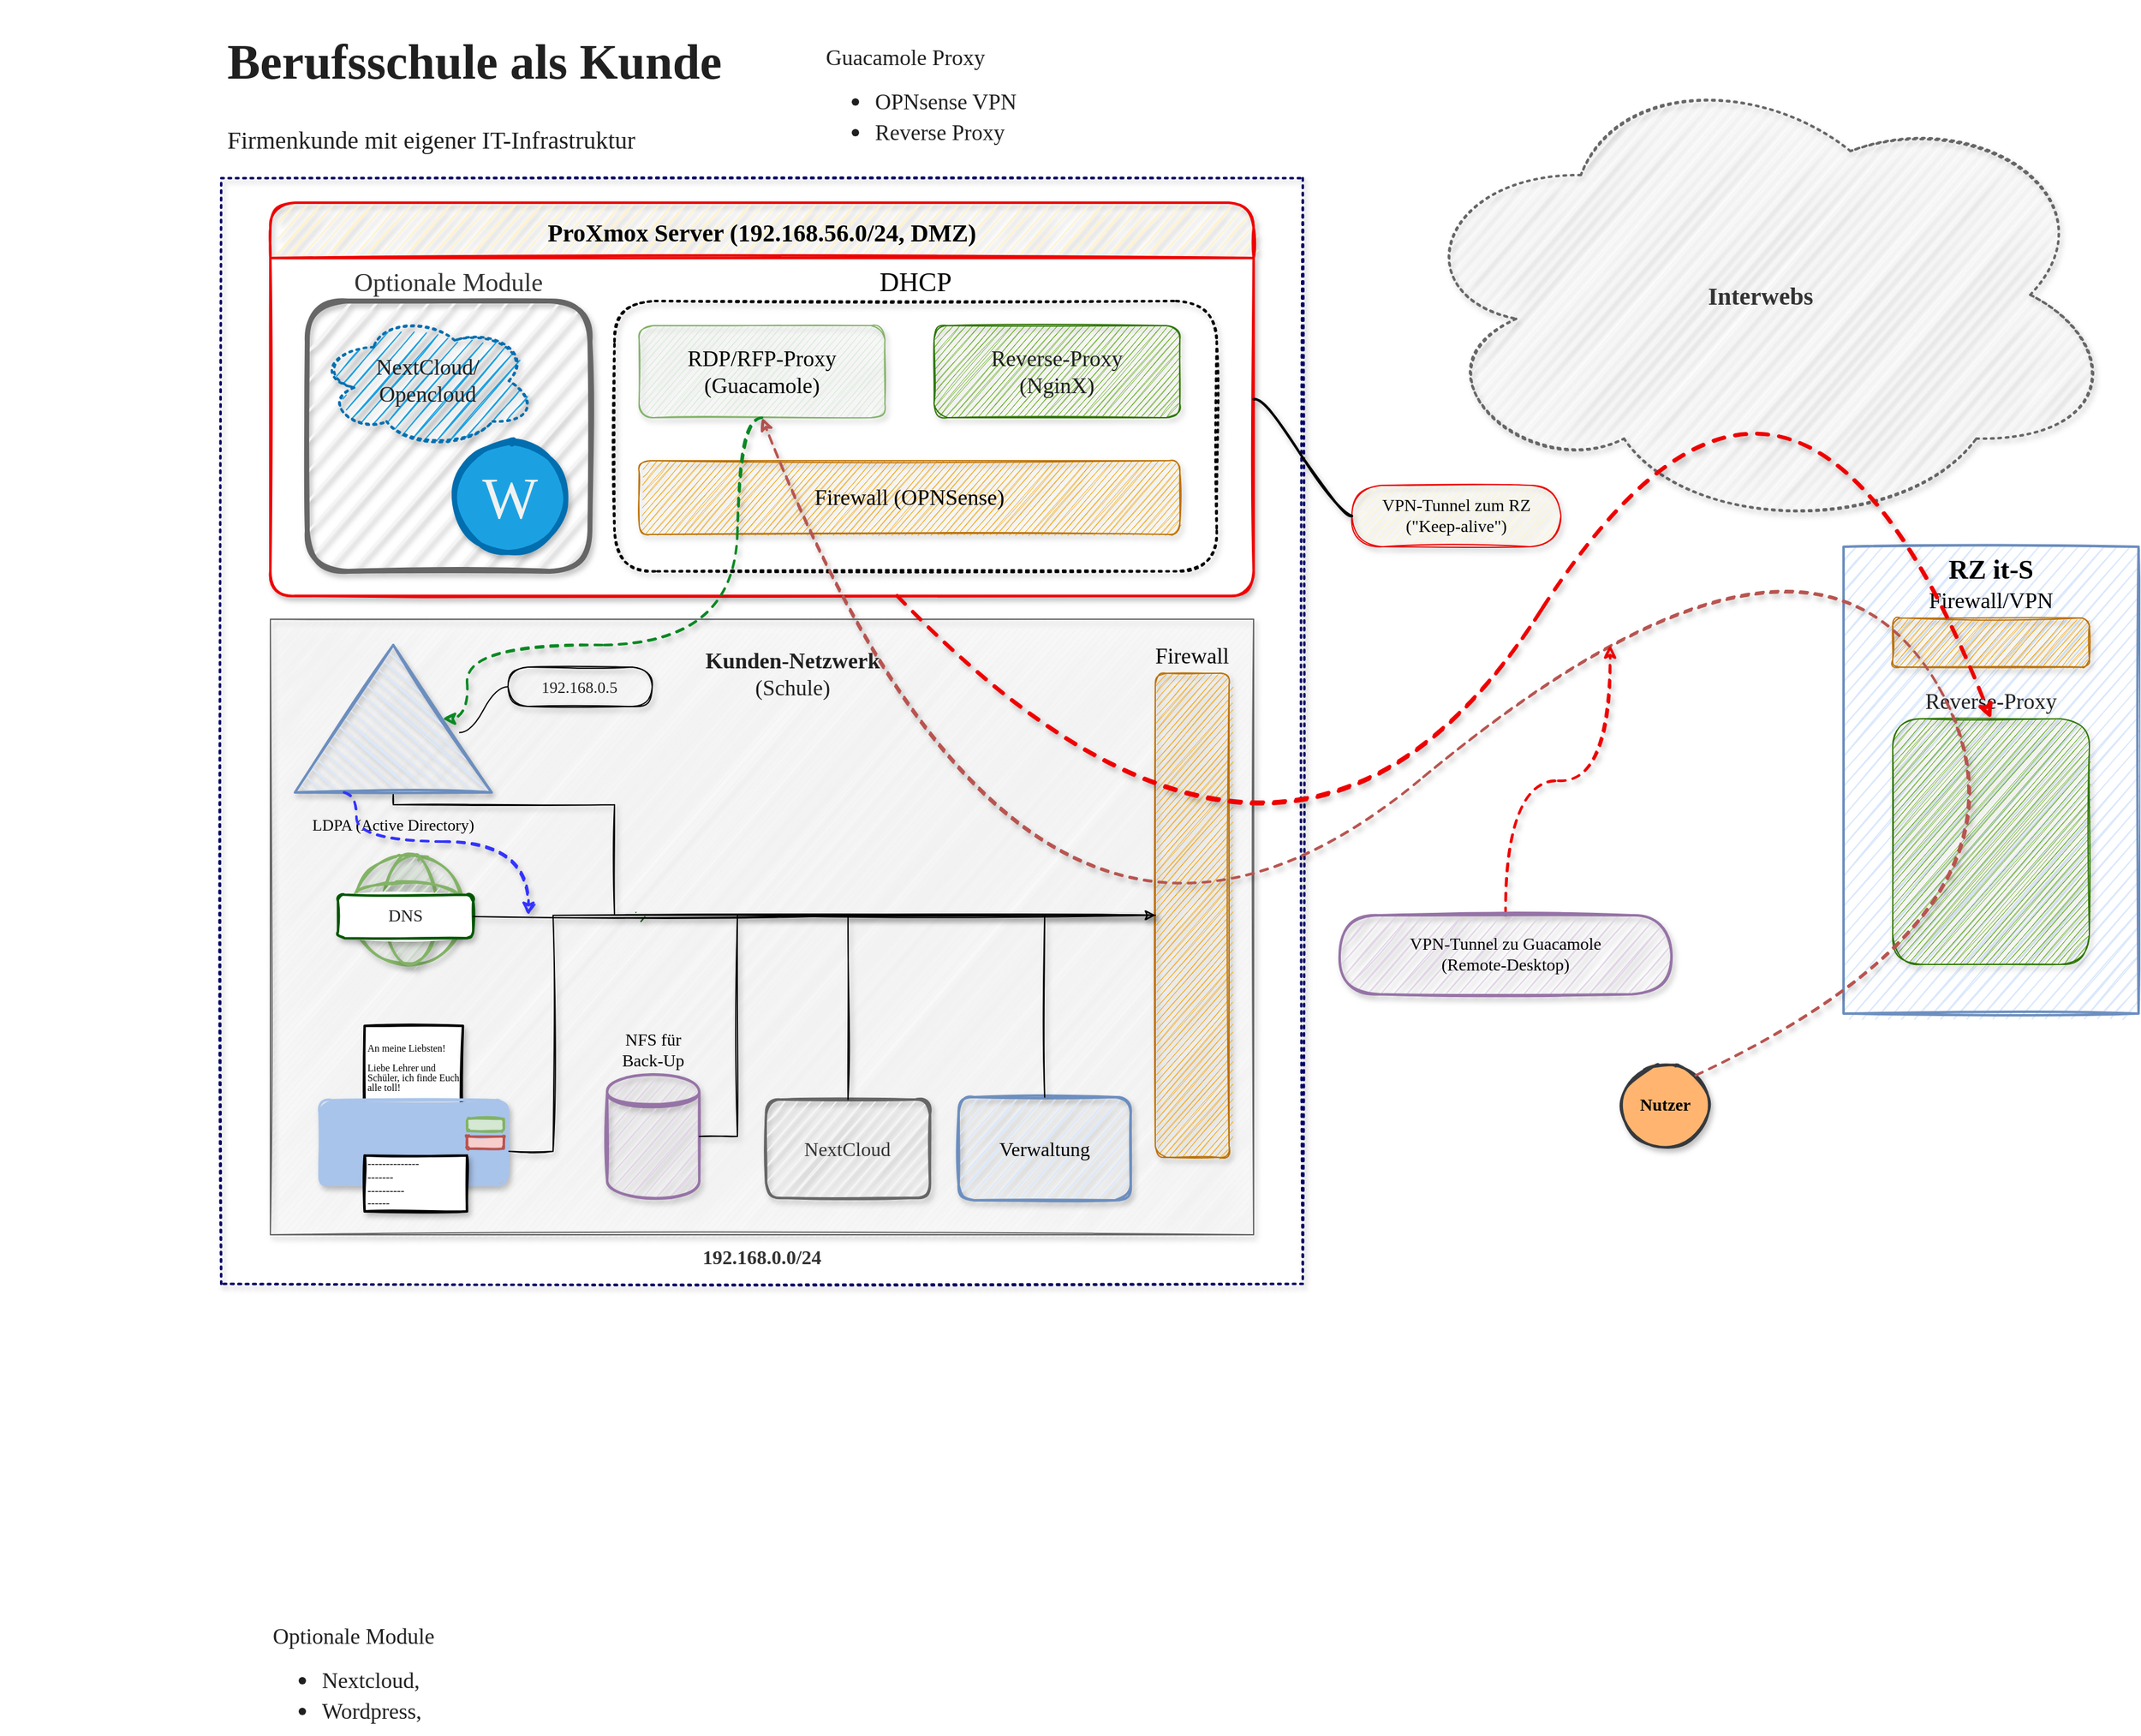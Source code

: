 <mxfile version="16.5.1" type="device"><diagram id="k5o2oc6fLNbR87hNRbv-" name="Seite-1"><mxGraphModel dx="2664" dy="2311" grid="1" gridSize="10" guides="1" tooltips="1" connect="1" arrows="1" fold="1" page="1" pageScale="1" pageWidth="827" pageHeight="1169" math="0" shadow="0"><root><mxCell id="0"/><mxCell id="1" parent="0"/><mxCell id="sFXTlv9M6nC-xdetFnB8-15" value="" style="rounded=0;whiteSpace=wrap;html=1;shadow=1;glass=0;dashed=1;dashPattern=1 2;sketch=1;fontFamily=Comic Sans MS;fontSize=18;fontColor=#202020;strokeColor=#000066;strokeWidth=2;fillColor=none;" parent="1" vertex="1"><mxGeometry x="40" y="-1020" width="880" height="900" as="geometry"/></mxCell><mxCell id="sFXTlv9M6nC-xdetFnB8-27" value="192.168.0.0/24" style="whiteSpace=wrap;html=1;rounded=0;arcSize=50;align=center;verticalAlign=top;strokeWidth=1;autosize=1;spacing=4;treeFolding=1;treeMoving=1;newEdgeStyle={&quot;edgeStyle&quot;:&quot;entityRelationEdgeStyle&quot;,&quot;startArrow&quot;:&quot;none&quot;,&quot;endArrow&quot;:&quot;none&quot;,&quot;segment&quot;:10,&quot;curved&quot;:1};shadow=1;glass=0;labelBackgroundColor=none;labelBorderColor=none;sketch=1;fillStyle=hachure;fontFamily=Comic Sans MS;fontSize=16;fontColor=#333333;fillColor=#F1f1f1;fontStyle=1;strokeColor=#666666;labelPosition=center;verticalLabelPosition=bottom;" parent="1" vertex="1"><mxGeometry x="80" y="-661" width="800" height="501" as="geometry"/></mxCell><mxCell id="ackbEZV_6d3Q8-9Vv2N4-1" value="ProXmox Server (192.168.56.0/24, DMZ)" style="swimlane;rounded=1;shadow=1;sketch=1;fillColor=#fff2cc;strokeColor=#EE0000;strokeWidth=2;fontFamily=Comic Sans MS;fontSize=20;startSize=45;fontStyle=1;labelPosition=center;verticalLabelPosition=middle;align=center;verticalAlign=middle;swimlaneFillColor=default;" parent="1" vertex="1"><mxGeometry x="80" y="-1000" width="800" height="320" as="geometry"/></mxCell><mxCell id="sFXTlv9M6nC-xdetFnB8-11" value="&lt;br style=&quot;font-size: 22px;&quot;&gt;&lt;br style=&quot;font-size: 22px;&quot;&gt;&lt;br style=&quot;font-size: 22px;&quot;&gt;&lt;br style=&quot;font-size: 22px;&quot;&gt;DHCP" style="rounded=1;whiteSpace=wrap;html=1;shadow=1;glass=0;dashed=1;dashPattern=1 2;sketch=1;fontFamily=Comic Sans MS;fontSize=22;strokeWidth=2;fillColor=none;verticalAlign=bottom;labelPosition=center;verticalLabelPosition=top;align=center;" parent="ackbEZV_6d3Q8-9Vv2N4-1" vertex="1"><mxGeometry x="280" y="80" width="490" height="220" as="geometry"/></mxCell><mxCell id="sFXTlv9M6nC-xdetFnB8-1" value="&lt;font style=&quot;font-size: 18px&quot;&gt;RDP/RFP-Proxy&lt;br&gt;(Guacamole)&lt;br style=&quot;font-size: 18px&quot;&gt;&lt;/font&gt;" style="rounded=1;whiteSpace=wrap;html=1;shadow=1;glass=0;sketch=1;strokeColor=#82b366;fontFamily=Comic Sans MS;fontSize=18;fillColor=#d5e8d4;" parent="ackbEZV_6d3Q8-9Vv2N4-1" vertex="1"><mxGeometry x="300" y="100" width="200" height="75" as="geometry"/></mxCell><mxCell id="sFXTlv9M6nC-xdetFnB8-2" value="&lt;font style=&quot;font-size: 18px&quot;&gt;Reverse-Proxy&lt;br&gt;(NginX)&lt;br style=&quot;font-size: 18px&quot;&gt;&lt;/font&gt;" style="rounded=1;whiteSpace=wrap;html=1;shadow=1;glass=0;sketch=1;strokeColor=#2D7600;fontFamily=Comic Sans MS;fontSize=18;fillColor=#60a917;fontColor=#202020;" parent="ackbEZV_6d3Q8-9Vv2N4-1" vertex="1"><mxGeometry x="540" y="100" width="200" height="75" as="geometry"/></mxCell><mxCell id="sFXTlv9M6nC-xdetFnB8-69" value="&lt;font style=&quot;font-size: 21px;&quot;&gt;Optionale Module&lt;/font&gt;" style="rounded=1;whiteSpace=wrap;html=1;shadow=1;glass=0;labelBackgroundColor=none;labelBorderColor=none;sketch=1;fillStyle=hachure;fontFamily=Comic Sans MS;fontSize=21;strokeColor=#666666;strokeWidth=4;fillColor=#f5f5f5;fontColor=#333333;labelPosition=center;verticalLabelPosition=top;align=center;verticalAlign=bottom;" parent="ackbEZV_6d3Q8-9Vv2N4-1" vertex="1"><mxGeometry x="30" y="80" width="230" height="220" as="geometry"/></mxCell><mxCell id="sFXTlv9M6nC-xdetFnB8-6" value="&lt;font style=&quot;font-size: 18px&quot;&gt;Firewall&amp;nbsp;(OPNSense)&lt;br style=&quot;font-size: 18px&quot;&gt;&lt;/font&gt;" style="rounded=1;whiteSpace=wrap;html=1;shadow=1;glass=0;sketch=1;strokeColor=#BD7000;fontFamily=Comic Sans MS;fontSize=18;fillColor=#f0a30a;fontColor=#000000;" parent="ackbEZV_6d3Q8-9Vv2N4-1" vertex="1"><mxGeometry x="300" y="210" width="440" height="60" as="geometry"/></mxCell><mxCell id="sFXTlv9M6nC-xdetFnB8-12" value="&lt;font color=&quot;#202020&quot;&gt;NextCloud/&lt;br&gt;Opencloud&lt;br&gt;&lt;/font&gt;" style="ellipse;shape=cloud;whiteSpace=wrap;html=1;shadow=1;glass=0;dashed=1;dashPattern=1 2;sketch=1;fontFamily=Comic Sans MS;fontSize=18;strokeColor=#006EAF;strokeWidth=2;fillColor=#1ba1e2;fontColor=#ffffff;" parent="ackbEZV_6d3Q8-9Vv2N4-1" vertex="1"><mxGeometry x="40" y="90" width="176" height="110" as="geometry"/></mxCell><mxCell id="sFXTlv9M6nC-xdetFnB8-68" value="&lt;font style=&quot;font-size: 48px&quot; color=&quot;#f1f1f1&quot;&gt;W&lt;/font&gt;" style="ellipse;whiteSpace=wrap;html=1;aspect=fixed;rounded=0;shadow=1;glass=0;labelBackgroundColor=none;labelBorderColor=none;sketch=1;fillStyle=solid;fontFamily=Comic Sans MS;fontSize=18;fontColor=#ffffff;strokeColor=#006EAF;strokeWidth=4;fillColor=#1ba1e2;" parent="ackbEZV_6d3Q8-9Vv2N4-1" vertex="1"><mxGeometry x="150" y="195" width="90" height="90" as="geometry"/></mxCell><mxCell id="ackbEZV_6d3Q8-9Vv2N4-2" value="&lt;font face=&quot;Comic Sans MS&quot; size=&quot;1&quot;&gt;&lt;b style=&quot;font-size: 20px&quot;&gt;Interwebs&lt;/b&gt;&lt;/font&gt;" style="ellipse;shape=cloud;whiteSpace=wrap;html=1;rounded=1;shadow=1;sketch=1;fillColor=#f5f5f5;strokeColor=#666666;fontColor=#333333;strokeWidth=2;dashed=1;dashPattern=1 2;" parent="1" vertex="1"><mxGeometry x="1000" y="-1120" width="585" height="390" as="geometry"/></mxCell><mxCell id="sFXTlv9M6nC-xdetFnB8-16" value="&lt;font style=&quot;font-size: 18px;&quot;&gt;Kunden-Netzwerk&lt;span style=&quot;font-weight: normal; font-size: 18px;&quot;&gt;&lt;br style=&quot;font-size: 18px;&quot;&gt;(Schule)&lt;/span&gt;&lt;br style=&quot;font-size: 18px;&quot;&gt;&lt;/font&gt;" style="text;html=1;strokeColor=none;fillColor=none;align=center;verticalAlign=middle;whiteSpace=wrap;rounded=0;shadow=1;glass=0;dashed=1;dashPattern=1 2;sketch=1;fontFamily=Comic Sans MS;fontSize=18;fontColor=#202020;fontStyle=1" parent="1" vertex="1"><mxGeometry x="405" y="-650" width="200" height="68" as="geometry"/></mxCell><mxCell id="sFXTlv9M6nC-xdetFnB8-18" value="&lt;h1&gt;Berufsschule als Kunde&lt;/h1&gt;&lt;p&gt;Firmenkunde mit eigener IT-Infrastruktur&lt;/p&gt;" style="text;html=1;strokeColor=none;fillColor=none;spacing=5;spacingTop=-10;whiteSpace=wrap;overflow=hidden;rounded=0;shadow=0;glass=0;dashed=1;dashPattern=1 2;sketch=1;fontFamily=Comic Sans MS;fontSize=20;fontColor=#202020;verticalAlign=middle;labelBorderColor=none;labelBackgroundColor=none;" parent="1" vertex="1"><mxGeometry x="40" y="-1160" width="490" height="130" as="geometry"/></mxCell><mxCell id="sFXTlv9M6nC-xdetFnB8-19" value="&lt;b&gt;&lt;font style=&quot;font-size: 22px ; line-height: 1&quot;&gt;RZ it-S&lt;/font&gt;&lt;/b&gt;" style="rounded=0;whiteSpace=wrap;html=1;shadow=0;glass=0;labelBackgroundColor=none;labelBorderColor=none;sketch=1;fontFamily=Comic Sans MS;fontSize=20;strokeWidth=2;labelPosition=center;verticalLabelPosition=middle;align=center;verticalAlign=top;fillColor=#dae8fc;strokeColor=#6c8ebf;" parent="1" vertex="1"><mxGeometry x="1360" y="-720" width="240" height="380" as="geometry"/></mxCell><mxCell id="sFXTlv9M6nC-xdetFnB8-20" value="&lt;font style=&quot;font-size: 18px&quot;&gt;Firewall/VPN&lt;br style=&quot;font-size: 18px&quot;&gt;&lt;/font&gt;" style="rounded=1;whiteSpace=wrap;html=1;shadow=1;glass=0;sketch=1;strokeColor=#BD7000;fontFamily=Comic Sans MS;fontSize=18;fillColor=#f0a30a;fontColor=#000000;labelPosition=center;verticalLabelPosition=top;align=center;verticalAlign=bottom;" parent="1" vertex="1"><mxGeometry x="1400" y="-662" width="160" height="40" as="geometry"/></mxCell><mxCell id="sFXTlv9M6nC-xdetFnB8-22" value="&lt;font style=&quot;font-size: 18px&quot;&gt;&lt;font color=&quot;#202020&quot;&gt;Reverse-Proxy&lt;/font&gt;&lt;br style=&quot;font-size: 18px&quot;&gt;&lt;/font&gt;" style="rounded=1;whiteSpace=wrap;html=1;shadow=1;glass=0;sketch=1;strokeColor=#2D7600;fontFamily=Comic Sans MS;fontSize=18;fillColor=#60a917;labelPosition=center;verticalLabelPosition=top;align=center;verticalAlign=bottom;fontColor=#ffffff;" parent="1" vertex="1"><mxGeometry x="1400" y="-580" width="160" height="200" as="geometry"/></mxCell><mxCell id="sFXTlv9M6nC-xdetFnB8-67" style="edgeStyle=orthogonalEdgeStyle;rounded=0;sketch=1;orthogonalLoop=1;jettySize=auto;html=1;shadow=1;fontFamily=Comic Sans MS;fontSize=9;fontColor=#202020;" parent="1" source="sFXTlv9M6nC-xdetFnB8-24" target="sFXTlv9M6nC-xdetFnB8-47" edge="1"><mxGeometry relative="1" as="geometry"><Array as="points"><mxPoint x="180" y="-510"/><mxPoint x="360" y="-510"/><mxPoint x="360" y="-420"/></Array></mxGeometry></mxCell><mxCell id="sFXTlv9M6nC-xdetFnB8-24" value="&lt;p style=&quot;line-height: 1 ; font-size: 13px&quot;&gt;LDPA (Active Directory)&lt;/p&gt;" style="triangle;whiteSpace=wrap;html=1;rounded=0;shadow=1;glass=0;labelBackgroundColor=none;labelBorderColor=none;sketch=1;fontFamily=Comic Sans MS;fontSize=16;strokeColor=#6c8ebf;strokeWidth=2;fillColor=#dae8fc;direction=north;fillStyle=hachure;labelPosition=center;verticalLabelPosition=bottom;align=center;verticalAlign=top;fontStyle=0" parent="1" vertex="1"><mxGeometry x="100" y="-640" width="160" height="120" as="geometry"/></mxCell><mxCell id="sFXTlv9M6nC-xdetFnB8-25" value="192.168.0.5" style="whiteSpace=wrap;html=1;rounded=1;arcSize=50;align=center;verticalAlign=middle;strokeWidth=1;autosize=1;spacing=4;treeFolding=1;treeMoving=1;newEdgeStyle={&quot;edgeStyle&quot;:&quot;entityRelationEdgeStyle&quot;,&quot;startArrow&quot;:&quot;none&quot;,&quot;endArrow&quot;:&quot;none&quot;,&quot;segment&quot;:10,&quot;curved&quot;:1};shadow=1;glass=0;labelBackgroundColor=none;labelBorderColor=none;sketch=1;fillStyle=hachure;fontFamily=Comic Sans MS;fontSize=13;fontColor=#202020;fillColor=none;" parent="1" vertex="1"><mxGeometry x="273.33" y="-622" width="117.33" height="32" as="geometry"/></mxCell><mxCell id="sFXTlv9M6nC-xdetFnB8-26" value="" style="edgeStyle=entityRelationEdgeStyle;startArrow=none;endArrow=none;segment=10;curved=1;rounded=0;fontFamily=Comic Sans MS;fontSize=13;fontColor=#202020;exitX=0.406;exitY=0.835;exitDx=0;exitDy=0;exitPerimeter=0;" parent="1" source="sFXTlv9M6nC-xdetFnB8-24" target="sFXTlv9M6nC-xdetFnB8-25" edge="1"><mxGeometry relative="1" as="geometry"><mxPoint x="540" y="-510" as="sourcePoint"/></mxGeometry></mxCell><mxCell id="sFXTlv9M6nC-xdetFnB8-34" value="Verwaltung" style="whiteSpace=wrap;html=1;align=center;verticalAlign=middle;treeFolding=1;treeMoving=1;rounded=1;shadow=1;glass=0;labelBackgroundColor=none;labelBorderColor=none;sketch=1;fillStyle=auto;fontFamily=Comic Sans MS;fontSize=16;strokeColor=#6c8ebf;strokeWidth=2;fillColor=#dae8fc;" parent="1" vertex="1"><mxGeometry x="640" y="-272" width="140" height="84" as="geometry"/></mxCell><mxCell id="sFXTlv9M6nC-xdetFnB8-35" value="NextCloud" style="whiteSpace=wrap;html=1;align=center;verticalAlign=middle;treeFolding=1;treeMoving=1;rounded=1;shadow=1;glass=0;labelBackgroundColor=none;labelBorderColor=none;sketch=1;fillStyle=hachure;fontFamily=Comic Sans MS;fontSize=16;fontColor=#333333;strokeColor=#666666;strokeWidth=2;fillColor=#f5f5f5;" parent="1" vertex="1"><mxGeometry x="483.34" y="-270" width="133.33" height="80" as="geometry"/></mxCell><mxCell id="sFXTlv9M6nC-xdetFnB8-39" value="" style="group" parent="1" vertex="1" connectable="0"><mxGeometry x="-140" y="-480.5" width="400" height="520.5" as="geometry"/></mxCell><mxCell id="sFXTlv9M6nC-xdetFnB8-45" value="" style="group" parent="sFXTlv9M6nC-xdetFnB8-39" vertex="1" connectable="0"><mxGeometry x="275" y="11.167" width="125" height="509.333" as="geometry"/></mxCell><mxCell id="sFXTlv9M6nC-xdetFnB8-37" value="" style="ellipse;whiteSpace=wrap;html=1;aspect=fixed;rounded=0;shadow=1;glass=0;labelBackgroundColor=none;labelBorderColor=none;sketch=1;fillStyle=hachure;fontFamily=Comic Sans MS;fontSize=14;strokeColor=#82b366;strokeWidth=2;fillColor=#d5e8d4;container=0;" parent="sFXTlv9M6nC-xdetFnB8-45" vertex="1"><mxGeometry x="12.5" width="89.333" height="89.333" as="geometry"/></mxCell><mxCell id="sFXTlv9M6nC-xdetFnB8-38" value="" style="ellipse;whiteSpace=wrap;html=1;rounded=0;shadow=1;glass=0;labelBackgroundColor=none;labelBorderColor=none;sketch=1;fillStyle=hachure;fontFamily=Comic Sans MS;fontSize=14;strokeColor=#82b366;strokeWidth=2;fillColor=#d5e8d4;container=0;" parent="sFXTlv9M6nC-xdetFnB8-45" vertex="1"><mxGeometry x="37.5" width="42.5" height="89.33" as="geometry"/></mxCell><mxCell id="sFXTlv9M6nC-xdetFnB8-41" value="" style="ellipse;whiteSpace=wrap;html=1;rounded=0;shadow=1;glass=0;labelBackgroundColor=none;labelBorderColor=none;sketch=1;fillStyle=hachure;fontFamily=Comic Sans MS;fontSize=14;strokeColor=#82b366;strokeWidth=2;fillColor=#d5e8d4;container=0;" parent="sFXTlv9M6nC-xdetFnB8-45" vertex="1"><mxGeometry x="12.5" y="22.33" width="87.5" height="27.67" as="geometry"/></mxCell><mxCell id="sFXTlv9M6nC-xdetFnB8-43" value="&lt;font color=&quot;#202020&quot;&gt;DNS&lt;/font&gt;" style="rounded=1;whiteSpace=wrap;html=1;shadow=1;glass=0;labelBackgroundColor=none;labelBorderColor=none;sketch=1;fillStyle=auto;fontFamily=Comic Sans MS;fontSize=14;strokeWidth=2;fillColor=default;strokeColor=#005700;fontColor=#ffffff;container=0;" parent="sFXTlv9M6nC-xdetFnB8-45" vertex="1"><mxGeometry y="32.59" width="110" height="35.33" as="geometry"/></mxCell><mxCell id="sFXTlv9M6nC-xdetFnB8-47" value="&lt;font style=&quot;font-size: 18px;&quot;&gt;Firewall&lt;br style=&quot;font-size: 18px;&quot;&gt;&lt;/font&gt;" style="rounded=1;whiteSpace=wrap;html=1;shadow=1;glass=0;sketch=1;strokeColor=#BD7000;fontFamily=Comic Sans MS;fontSize=18;fillColor=#f0a30a;fontColor=#000000;labelPosition=center;verticalLabelPosition=top;align=center;verticalAlign=bottom;fontStyle=0" parent="1" vertex="1"><mxGeometry x="800" y="-617" width="60" height="394" as="geometry"/></mxCell><mxCell id="sFXTlv9M6nC-xdetFnB8-36" value="&lt;span&gt;NFS für Back-Up&lt;/span&gt;" style="shape=datastore;whiteSpace=wrap;html=1;rounded=0;shadow=1;glass=0;labelBackgroundColor=none;labelBorderColor=none;sketch=1;fillStyle=hachure;fontFamily=Comic Sans MS;fontSize=14;strokeColor=#9673a6;strokeWidth=2;fillColor=#e1d5e7;labelPosition=center;verticalLabelPosition=top;align=center;verticalAlign=bottom;" parent="1" vertex="1"><mxGeometry x="354" y="-290" width="75" height="100" as="geometry"/></mxCell><mxCell id="sFXTlv9M6nC-xdetFnB8-46" value="Nutzer" style="ellipse;whiteSpace=wrap;html=1;strokeWidth=2;fillWeight=2;hachureGap=8;fillColor=#FFB570;fillStyle=solid;sketch=1;rounded=0;shadow=1;glass=0;labelBackgroundColor=none;labelBorderColor=none;fontFamily=Comic Sans MS;fontSize=14;strokeColor=#36393d;fontStyle=1" parent="1" vertex="1"><mxGeometry x="1180" y="-300" width="70" height="70" as="geometry"/></mxCell><mxCell id="sFXTlv9M6nC-xdetFnB8-54" value="" style="group;labelPosition=center;verticalLabelPosition=top;align=center;verticalAlign=bottom;" parent="1" vertex="1" connectable="0"><mxGeometry x="120.0" y="-330" width="153.33" height="151" as="geometry"/></mxCell><mxCell id="sFXTlv9M6nC-xdetFnB8-51" value="&lt;p style=&quot;line-height: 1&quot;&gt;An meine Liebsten!&lt;/p&gt;&lt;p style=&quot;line-height: 1&quot;&gt;Liebe Lehrer und Schüler, ich finde Euch alle toll!&lt;/p&gt;&lt;p style=&quot;line-height: 1&quot;&gt;&lt;br&gt;Euer Arthur&lt;/p&gt;" style="rounded=0;whiteSpace=wrap;shadow=1;glass=0;labelBackgroundColor=none;labelBorderColor=none;sketch=1;fillStyle=solid;fontFamily=Comic Sans MS;fontSize=8;strokeWidth=2;align=left;verticalAlign=top;labelPosition=center;verticalLabelPosition=middle;textDirection=ltr;html=1;" parent="sFXTlv9M6nC-xdetFnB8-54" vertex="1"><mxGeometry x="36.67" width="80" height="100" as="geometry"/></mxCell><mxCell id="sFXTlv9M6nC-xdetFnB8-48" value="" style="rounded=1;whiteSpace=wrap;html=1;shadow=1;glass=0;labelBackgroundColor=none;labelBorderColor=none;sketch=1;fillStyle=solid;fontFamily=Comic Sans MS;fontSize=18;strokeColor=#A9C4EB;strokeWidth=2;fillColor=#A9C4EB;verticalAlign=top;" parent="sFXTlv9M6nC-xdetFnB8-54" vertex="1"><mxGeometry y="60.5" width="153.33" height="69" as="geometry"/></mxCell><mxCell id="sFXTlv9M6nC-xdetFnB8-49" value="" style="rounded=1;whiteSpace=wrap;html=1;shadow=0;glass=0;labelBackgroundColor=none;labelBorderColor=none;sketch=1;fillStyle=solid;fontFamily=Comic Sans MS;fontSize=18;strokeColor=#82b366;strokeWidth=2;fillColor=#d5e8d4;" parent="sFXTlv9M6nC-xdetFnB8-54" vertex="1"><mxGeometry x="120" y="75.5" width="30" height="10" as="geometry"/></mxCell><mxCell id="sFXTlv9M6nC-xdetFnB8-50" value="" style="rounded=1;whiteSpace=wrap;html=1;shadow=0;glass=0;labelBackgroundColor=none;labelBorderColor=none;sketch=1;fillStyle=solid;fontFamily=Comic Sans MS;fontSize=18;strokeColor=#b85450;strokeWidth=2;fillColor=#f8cecc;" parent="sFXTlv9M6nC-xdetFnB8-54" vertex="1"><mxGeometry x="120" y="90" width="30" height="10" as="geometry"/></mxCell><mxCell id="sFXTlv9M6nC-xdetFnB8-53" value="--------------&lt;br style=&quot;font-size: 9px;&quot;&gt;-------&lt;br style=&quot;font-size: 9px;&quot;&gt;----------&lt;br style=&quot;font-size: 9px;&quot;&gt;&lt;div style=&quot;font-size: 9px;&quot;&gt;&lt;span style=&quot;font-size: 9px;&quot;&gt;------&lt;/span&gt;&lt;/div&gt;" style="rounded=0;whiteSpace=wrap;html=1;shadow=1;glass=0;labelBackgroundColor=none;labelBorderColor=none;sketch=1;fillStyle=solid;fontFamily=Comic Sans MS;fontSize=9;strokeWidth=2;align=left;" parent="sFXTlv9M6nC-xdetFnB8-54" vertex="1"><mxGeometry x="36.67" y="105.5" width="83.33" height="45.5" as="geometry"/></mxCell><mxCell id="sFXTlv9M6nC-xdetFnB8-57" value="" style="edgeStyle=orthogonalEdgeStyle;startArrow=none;endArrow=none;rounded=0;targetPortConstraint=eastwest;sourcePortConstraint=northsouth;fontFamily=Comic Sans MS;fontSize=16;fontColor=#202020;entryX=1.005;entryY=0.603;entryDx=0;entryDy=0;sketch=1;shadow=1;entryPerimeter=0;" parent="1" target="sFXTlv9M6nC-xdetFnB8-48" edge="1"><mxGeometry relative="1" as="geometry"><mxPoint x="800" y="-420" as="sourcePoint"/><mxPoint x="490" y="-458.0" as="targetPoint"/><Array as="points"><mxPoint x="310" y="-420"/><mxPoint x="310" y="-228"/></Array></mxGeometry></mxCell><mxCell id="sFXTlv9M6nC-xdetFnB8-59" value="" style="edgeStyle=orthogonalEdgeStyle;startArrow=none;endArrow=none;rounded=0;targetPortConstraint=eastwest;sourcePortConstraint=northsouth;fontFamily=Comic Sans MS;fontSize=16;fontColor=#202020;exitX=1;exitY=0.5;exitDx=0;exitDy=0;entryX=0;entryY=0.5;entryDx=0;entryDy=0;sketch=1;shadow=1;" parent="1" source="sFXTlv9M6nC-xdetFnB8-36" target="sFXTlv9M6nC-xdetFnB8-47" edge="1"><mxGeometry relative="1" as="geometry"><mxPoint x="510" y="-379.998" as="sourcePoint"/><mxPoint x="745" y="-428.92" as="targetPoint"/><Array as="points"><mxPoint x="460" y="-240"/><mxPoint x="460" y="-420"/></Array></mxGeometry></mxCell><mxCell id="sFXTlv9M6nC-xdetFnB8-62" value="" style="edgeStyle=orthogonalEdgeStyle;startArrow=none;endArrow=none;rounded=0;targetPortConstraint=eastwest;sourcePortConstraint=northsouth;fontFamily=Comic Sans MS;fontSize=16;fontColor=#202020;entryX=0;entryY=0.5;entryDx=0;entryDy=0;sketch=1;shadow=1;" parent="1" source="sFXTlv9M6nC-xdetFnB8-35" target="sFXTlv9M6nC-xdetFnB8-47" edge="1"><mxGeometry relative="1" as="geometry"><mxPoint x="255" y="-409.078" as="sourcePoint"/><mxPoint x="490" y="-458.0" as="targetPoint"/><Array as="points"><mxPoint x="550" y="-420"/></Array></mxGeometry></mxCell><mxCell id="sFXTlv9M6nC-xdetFnB8-63" value="" style="shape=waypoint;sketch=1;size=6;pointerEvents=1;points=[];fillColor=default;resizable=0;rotatable=0;perimeter=centerPerimeter;snapToPoint=1;fontSize=14;fontFamily=Comic Sans MS;strokeColor=#005700;fontColor=#ffffff;rounded=1;shadow=1;glass=0;labelBackgroundColor=none;labelBorderColor=none;fillStyle=auto;strokeWidth=2;" parent="1" vertex="1"><mxGeometry x="360" y="-439.078" width="40" height="40" as="geometry"/></mxCell><mxCell id="sFXTlv9M6nC-xdetFnB8-64" value="" style="edgeStyle=orthogonalEdgeStyle;rounded=0;sketch=1;orthogonalLoop=1;jettySize=auto;html=1;shadow=1;fontFamily=Comic Sans MS;fontSize=9;fontColor=#202020;entryX=0;entryY=0.5;entryDx=0;entryDy=0;" parent="1" source="sFXTlv9M6nC-xdetFnB8-43" target="sFXTlv9M6nC-xdetFnB8-47" edge="1"><mxGeometry relative="1" as="geometry"/></mxCell><mxCell id="sFXTlv9M6nC-xdetFnB8-65" value="" style="edgeStyle=orthogonalEdgeStyle;startArrow=none;endArrow=none;rounded=0;targetPortConstraint=eastwest;sourcePortConstraint=northsouth;fontFamily=Comic Sans MS;fontSize=16;fontColor=#202020;sketch=1;shadow=1;exitX=0.5;exitY=0;exitDx=0;exitDy=0;" parent="1" source="sFXTlv9M6nC-xdetFnB8-34" target="sFXTlv9M6nC-xdetFnB8-47" edge="1"><mxGeometry relative="1" as="geometry"><mxPoint x="559.947" y="-260" as="sourcePoint"/><mxPoint x="810" y="-420" as="targetPoint"/><Array as="points"><mxPoint x="710" y="-420"/></Array></mxGeometry></mxCell><mxCell id="sFXTlv9M6nC-xdetFnB8-71" value="&lt;p style=&quot;line-height: 0.2&quot;&gt;&lt;span style=&quot;font-size: 18px&quot;&gt;Guacamole Proxy&lt;br&gt;&lt;/span&gt;&lt;/p&gt;&lt;blockquote style=&quot;margin: 0 0 0 40px ; border: none ; padding: 0px&quot;&gt;&lt;/blockquote&gt;&lt;ul&gt;&lt;li&gt;&lt;span style=&quot;font-size: 18px&quot;&gt;OPNsense VPN&lt;/span&gt;&lt;/li&gt;&lt;li&gt;&lt;span style=&quot;font-size: 18px&quot;&gt;Reverse Proxy&lt;/span&gt;&lt;/li&gt;&lt;/ul&gt;&lt;p&gt;&lt;/p&gt;" style="text;strokeColor=none;fillColor=none;html=1;whiteSpace=wrap;verticalAlign=middle;overflow=hidden;rounded=0;shadow=1;glass=0;labelBackgroundColor=none;labelBorderColor=none;sketch=1;fillStyle=hachure;fontFamily=Comic Sans MS;fontSize=21;fontColor=#202020;" parent="1" vertex="1"><mxGeometry x="530" y="-1145" width="220" height="100" as="geometry"/></mxCell><mxCell id="sFXTlv9M6nC-xdetFnB8-72" value="&lt;p style=&quot;line-height: 0.2&quot;&gt;&lt;span style=&quot;font-size: 18px&quot;&gt;Optionale Module&lt;br&gt;&lt;/span&gt;&lt;/p&gt;&lt;blockquote style=&quot;margin: 0 0 0 40px ; border: none ; padding: 0px&quot;&gt;&lt;/blockquote&gt;&lt;ul&gt;&lt;li&gt;&lt;span style=&quot;font-size: 18px&quot;&gt;Nextcloud,&lt;/span&gt;&lt;/li&gt;&lt;li&gt;&lt;span style=&quot;font-size: 18px&quot;&gt;Wordpress,&lt;/span&gt;&lt;/li&gt;&lt;li&gt;&lt;span style=&quot;font-size: 18px&quot;&gt;etc.&lt;/span&gt;&lt;/li&gt;&lt;/ul&gt;&lt;p&gt;&lt;/p&gt;" style="text;strokeColor=none;fillColor=none;html=1;whiteSpace=wrap;verticalAlign=middle;overflow=hidden;rounded=0;shadow=1;glass=0;labelBackgroundColor=none;labelBorderColor=none;sketch=1;fillStyle=hachure;fontFamily=Comic Sans MS;fontSize=21;fontColor=#202020;" parent="1" vertex="1"><mxGeometry x="80" y="140" width="220" height="100" as="geometry"/></mxCell><mxCell id="sFXTlv9M6nC-xdetFnB8-74" value="" style="endArrow=classic;html=1;shadow=1;sketch=1;fontFamily=Comic Sans MS;fontSize=18;fontColor=#202020;curved=1;strokeColor=#EE0000;dashed=1;strokeWidth=3;entryX=0.5;entryY=0;entryDx=0;entryDy=0;" parent="1" target="sFXTlv9M6nC-xdetFnB8-22" edge="1"><mxGeometry width="50" height="50" relative="1" as="geometry"><mxPoint x="590" y="-680" as="sourcePoint"/><mxPoint x="910" y="-680" as="targetPoint"/><Array as="points"><mxPoint x="910" y="-350"/><mxPoint x="1320" y="-990"/></Array></mxGeometry></mxCell><mxCell id="sFXTlv9M6nC-xdetFnB8-76" value="&lt;span style=&quot;font-size: 14px;&quot;&gt;VPN-Tunnel zum RZ&lt;br style=&quot;font-size: 14px;&quot;&gt;(&quot;Keep-alive&quot;)&lt;br style=&quot;font-size: 14px;&quot;&gt;&lt;/span&gt;" style="whiteSpace=wrap;html=1;rounded=1;arcSize=50;align=center;verticalAlign=middle;strokeWidth=1;autosize=1;spacing=4;treeFolding=1;treeMoving=1;newEdgeStyle={&quot;edgeStyle&quot;:&quot;entityRelationEdgeStyle&quot;,&quot;startArrow&quot;:&quot;none&quot;,&quot;endArrow&quot;:&quot;none&quot;,&quot;segment&quot;:10,&quot;curved&quot;:1};shadow=1;glass=0;labelBackgroundColor=none;labelBorderColor=none;sketch=1;fillStyle=hachure;fontFamily=Comic Sans MS;fontSize=14;fillColor=#FFF4C3;strokeColor=#EE0000;" parent="1" vertex="1"><mxGeometry x="960" y="-770" width="170" height="50" as="geometry"/></mxCell><mxCell id="sFXTlv9M6nC-xdetFnB8-77" value="" style="edgeStyle=entityRelationEdgeStyle;startArrow=none;endArrow=none;segment=10;curved=1;rounded=0;shadow=1;sketch=1;fontFamily=Comic Sans MS;fontSize=18;fontColor=#202020;exitX=1;exitY=0.5;exitDx=0;exitDy=0;entryX=0;entryY=0.5;entryDx=0;entryDy=0;strokeWidth=2;" parent="1" source="ackbEZV_6d3Q8-9Vv2N4-1" target="sFXTlv9M6nC-xdetFnB8-76" edge="1"><mxGeometry relative="1" as="geometry"><mxPoint x="960" y="-560" as="sourcePoint"/><mxPoint x="1005" y="-730" as="targetPoint"/></mxGeometry></mxCell><mxCell id="sFXTlv9M6nC-xdetFnB8-78" value="" style="curved=1;endArrow=classic;html=1;shadow=1;dashed=1;sketch=1;fontFamily=Comic Sans MS;fontSize=14;fontColor=#202020;strokeColor=#b85450;strokeWidth=2;fillColor=#f8cecc;exitX=1;exitY=0;exitDx=0;exitDy=0;entryX=0.5;entryY=1;entryDx=0;entryDy=0;" parent="1" source="sFXTlv9M6nC-xdetFnB8-46" target="sFXTlv9M6nC-xdetFnB8-1" edge="1"><mxGeometry width="50" height="50" relative="1" as="geometry"><mxPoint x="980" y="-520" as="sourcePoint"/><mxPoint x="1030" y="-570" as="targetPoint"/><Array as="points"><mxPoint x="1540" y="-430"/><mxPoint x="1330" y="-790"/><mxPoint x="700" y="-270"/></Array></mxGeometry></mxCell><mxCell id="sFXTlv9M6nC-xdetFnB8-81" value="" style="edgeStyle=orthogonalEdgeStyle;curved=1;sketch=1;orthogonalLoop=1;jettySize=auto;html=1;shadow=1;dashed=1;fontFamily=Comic Sans MS;fontSize=14;fontColor=#202020;strokeColor=#EE0000;strokeWidth=2;" parent="1" source="sFXTlv9M6nC-xdetFnB8-80" edge="1"><mxGeometry relative="1" as="geometry"><mxPoint x="1170" y="-640" as="targetPoint"/></mxGeometry></mxCell><mxCell id="sFXTlv9M6nC-xdetFnB8-80" value="&lt;span style=&quot;font-size: 14px&quot;&gt;VPN-Tunnel zu Guacamole&lt;br style=&quot;font-size: 14px&quot;&gt;(Remote-Desktop)&lt;br style=&quot;font-size: 14px&quot;&gt;&lt;/span&gt;" style="whiteSpace=wrap;html=1;rounded=1;arcSize=50;align=center;verticalAlign=middle;strokeWidth=2;autosize=1;spacing=4;treeFolding=1;treeMoving=1;newEdgeStyle={&quot;edgeStyle&quot;:&quot;entityRelationEdgeStyle&quot;,&quot;startArrow&quot;:&quot;none&quot;,&quot;endArrow&quot;:&quot;none&quot;,&quot;segment&quot;:10,&quot;curved&quot;:1};shadow=1;glass=0;labelBackgroundColor=none;labelBorderColor=none;sketch=1;fillStyle=hachure;fontFamily=Comic Sans MS;fontSize=14;fillColor=#e1d5e7;strokeColor=#9673a6;" parent="1" vertex="1"><mxGeometry x="950" y="-420" width="270" height="64.29" as="geometry"/></mxCell><mxCell id="nxMyX4uiqlXMTXJ4AYSO-1" value="" style="edgeStyle=orthogonalEdgeStyle;curved=1;sketch=1;orthogonalLoop=1;jettySize=auto;html=1;shadow=1;dashed=1;fontFamily=Comic Sans MS;fontSize=14;fontColor=#202020;strokeColor=#078822;strokeWidth=2;exitX=0.5;exitY=1;exitDx=0;exitDy=0;entryX=0.5;entryY=1;entryDx=0;entryDy=0;" parent="1" source="sFXTlv9M6nC-xdetFnB8-1" target="sFXTlv9M6nC-xdetFnB8-24" edge="1"><mxGeometry relative="1" as="geometry"><mxPoint x="1180" y="-630" as="targetPoint"/><mxPoint x="1095" y="-410" as="sourcePoint"/><Array as="points"><mxPoint x="460" y="-825"/><mxPoint x="460" y="-640"/><mxPoint x="240" y="-640"/><mxPoint x="240" y="-580"/></Array></mxGeometry></mxCell><mxCell id="nxMyX4uiqlXMTXJ4AYSO-4" style="edgeStyle=orthogonalEdgeStyle;orthogonalLoop=1;jettySize=auto;html=1;exitX=0;exitY=0.25;exitDx=0;exitDy=0;fontSize=13;strokeColor=#3333FF;curved=1;strokeWidth=2;shadow=1;sketch=1;dashed=1;" parent="1" source="sFXTlv9M6nC-xdetFnB8-24" edge="1"><mxGeometry relative="1" as="geometry"><mxPoint x="290" y="-420" as="targetPoint"/><Array as="points"><mxPoint x="150" y="-520"/><mxPoint x="150" y="-480"/><mxPoint x="290" y="-480"/></Array></mxGeometry></mxCell></root></mxGraphModel></diagram></mxfile>